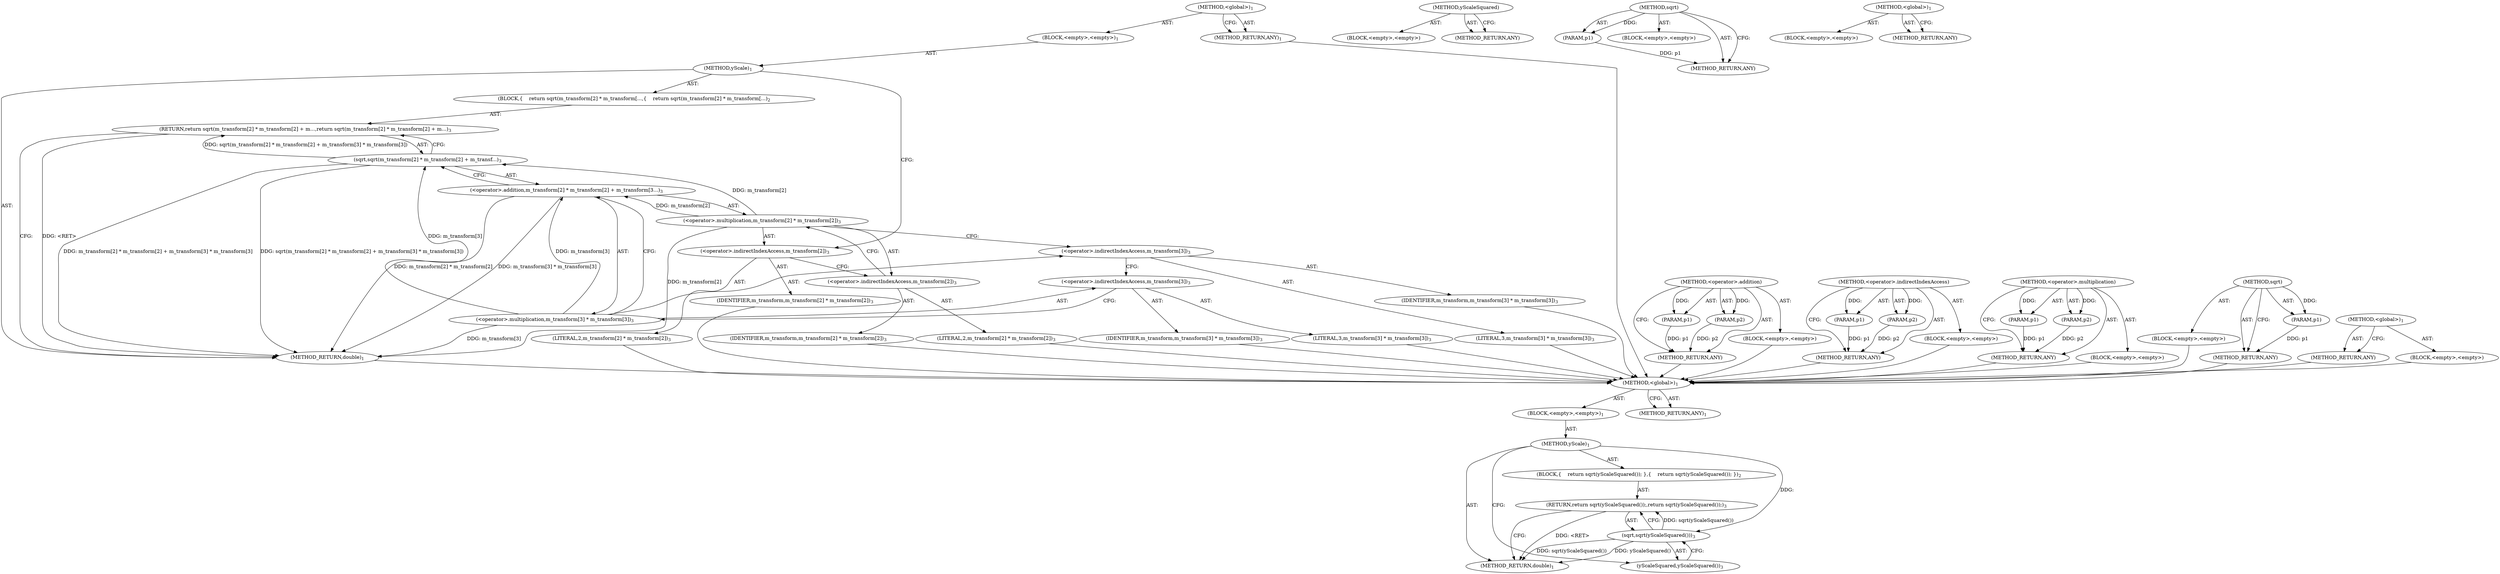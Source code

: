 digraph "&lt;global&gt;" {
vulnerable_6 [label=<(METHOD,&lt;global&gt;)<SUB>1</SUB>>];
vulnerable_7 [label=<(BLOCK,&lt;empty&gt;,&lt;empty&gt;)<SUB>1</SUB>>];
vulnerable_8 [label=<(METHOD,yScale)<SUB>1</SUB>>];
vulnerable_9 [label=<(BLOCK,{
    return sqrt(m_transform[2] * m_transform[...,{
    return sqrt(m_transform[2] * m_transform[...)<SUB>2</SUB>>];
vulnerable_10 [label=<(RETURN,return sqrt(m_transform[2] * m_transform[2] + m...,return sqrt(m_transform[2] * m_transform[2] + m...)<SUB>3</SUB>>];
vulnerable_11 [label=<(sqrt,sqrt(m_transform[2] * m_transform[2] + m_transf...)<SUB>3</SUB>>];
vulnerable_12 [label=<(&lt;operator&gt;.addition,m_transform[2] * m_transform[2] + m_transform[3...)<SUB>3</SUB>>];
vulnerable_13 [label=<(&lt;operator&gt;.multiplication,m_transform[2] * m_transform[2])<SUB>3</SUB>>];
vulnerable_14 [label=<(&lt;operator&gt;.indirectIndexAccess,m_transform[2])<SUB>3</SUB>>];
vulnerable_15 [label=<(IDENTIFIER,m_transform,m_transform[2] * m_transform[2])<SUB>3</SUB>>];
vulnerable_16 [label=<(LITERAL,2,m_transform[2] * m_transform[2])<SUB>3</SUB>>];
vulnerable_17 [label=<(&lt;operator&gt;.indirectIndexAccess,m_transform[2])<SUB>3</SUB>>];
vulnerable_18 [label=<(IDENTIFIER,m_transform,m_transform[2] * m_transform[2])<SUB>3</SUB>>];
vulnerable_19 [label=<(LITERAL,2,m_transform[2] * m_transform[2])<SUB>3</SUB>>];
vulnerable_20 [label=<(&lt;operator&gt;.multiplication,m_transform[3] * m_transform[3])<SUB>3</SUB>>];
vulnerable_21 [label=<(&lt;operator&gt;.indirectIndexAccess,m_transform[3])<SUB>3</SUB>>];
vulnerable_22 [label=<(IDENTIFIER,m_transform,m_transform[3] * m_transform[3])<SUB>3</SUB>>];
vulnerable_23 [label=<(LITERAL,3,m_transform[3] * m_transform[3])<SUB>3</SUB>>];
vulnerable_24 [label=<(&lt;operator&gt;.indirectIndexAccess,m_transform[3])<SUB>3</SUB>>];
vulnerable_25 [label=<(IDENTIFIER,m_transform,m_transform[3] * m_transform[3])<SUB>3</SUB>>];
vulnerable_26 [label=<(LITERAL,3,m_transform[3] * m_transform[3])<SUB>3</SUB>>];
vulnerable_27 [label=<(METHOD_RETURN,double)<SUB>1</SUB>>];
vulnerable_29 [label=<(METHOD_RETURN,ANY)<SUB>1</SUB>>];
vulnerable_50 [label=<(METHOD,&lt;operator&gt;.addition)>];
vulnerable_51 [label=<(PARAM,p1)>];
vulnerable_52 [label=<(PARAM,p2)>];
vulnerable_53 [label=<(BLOCK,&lt;empty&gt;,&lt;empty&gt;)>];
vulnerable_54 [label=<(METHOD_RETURN,ANY)>];
vulnerable_60 [label=<(METHOD,&lt;operator&gt;.indirectIndexAccess)>];
vulnerable_61 [label=<(PARAM,p1)>];
vulnerable_62 [label=<(PARAM,p2)>];
vulnerable_63 [label=<(BLOCK,&lt;empty&gt;,&lt;empty&gt;)>];
vulnerable_64 [label=<(METHOD_RETURN,ANY)>];
vulnerable_55 [label=<(METHOD,&lt;operator&gt;.multiplication)>];
vulnerable_56 [label=<(PARAM,p1)>];
vulnerable_57 [label=<(PARAM,p2)>];
vulnerable_58 [label=<(BLOCK,&lt;empty&gt;,&lt;empty&gt;)>];
vulnerable_59 [label=<(METHOD_RETURN,ANY)>];
vulnerable_46 [label=<(METHOD,sqrt)>];
vulnerable_47 [label=<(PARAM,p1)>];
vulnerable_48 [label=<(BLOCK,&lt;empty&gt;,&lt;empty&gt;)>];
vulnerable_49 [label=<(METHOD_RETURN,ANY)>];
vulnerable_40 [label=<(METHOD,&lt;global&gt;)<SUB>1</SUB>>];
vulnerable_41 [label=<(BLOCK,&lt;empty&gt;,&lt;empty&gt;)>];
vulnerable_42 [label=<(METHOD_RETURN,ANY)>];
fixed_6 [label=<(METHOD,&lt;global&gt;)<SUB>1</SUB>>];
fixed_7 [label=<(BLOCK,&lt;empty&gt;,&lt;empty&gt;)<SUB>1</SUB>>];
fixed_8 [label=<(METHOD,yScale)<SUB>1</SUB>>];
fixed_9 [label=<(BLOCK,{
    return sqrt(yScaleSquared());
 },{
    return sqrt(yScaleSquared());
 })<SUB>2</SUB>>];
fixed_10 [label=<(RETURN,return sqrt(yScaleSquared());,return sqrt(yScaleSquared());)<SUB>3</SUB>>];
fixed_11 [label=<(sqrt,sqrt(yScaleSquared()))<SUB>3</SUB>>];
fixed_12 [label=<(yScaleSquared,yScaleSquared())<SUB>3</SUB>>];
fixed_13 [label=<(METHOD_RETURN,double)<SUB>1</SUB>>];
fixed_15 [label=<(METHOD_RETURN,ANY)<SUB>1</SUB>>];
fixed_34 [label=<(METHOD,yScaleSquared)>];
fixed_35 [label=<(BLOCK,&lt;empty&gt;,&lt;empty&gt;)>];
fixed_36 [label=<(METHOD_RETURN,ANY)>];
fixed_30 [label=<(METHOD,sqrt)>];
fixed_31 [label=<(PARAM,p1)>];
fixed_32 [label=<(BLOCK,&lt;empty&gt;,&lt;empty&gt;)>];
fixed_33 [label=<(METHOD_RETURN,ANY)>];
fixed_24 [label=<(METHOD,&lt;global&gt;)<SUB>1</SUB>>];
fixed_25 [label=<(BLOCK,&lt;empty&gt;,&lt;empty&gt;)>];
fixed_26 [label=<(METHOD_RETURN,ANY)>];
vulnerable_6 -> vulnerable_7  [key=0, label="AST: "];
vulnerable_6 -> vulnerable_29  [key=0, label="AST: "];
vulnerable_6 -> vulnerable_29  [key=1, label="CFG: "];
vulnerable_7 -> vulnerable_8  [key=0, label="AST: "];
vulnerable_8 -> vulnerable_9  [key=0, label="AST: "];
vulnerable_8 -> vulnerable_27  [key=0, label="AST: "];
vulnerable_8 -> vulnerable_14  [key=0, label="CFG: "];
vulnerable_9 -> vulnerable_10  [key=0, label="AST: "];
vulnerable_10 -> vulnerable_11  [key=0, label="AST: "];
vulnerable_10 -> vulnerable_27  [key=0, label="CFG: "];
vulnerable_10 -> vulnerable_27  [key=1, label="DDG: &lt;RET&gt;"];
vulnerable_11 -> vulnerable_12  [key=0, label="AST: "];
vulnerable_11 -> vulnerable_10  [key=0, label="CFG: "];
vulnerable_11 -> vulnerable_10  [key=1, label="DDG: sqrt(m_transform[2] * m_transform[2] + m_transform[3] * m_transform[3])"];
vulnerable_11 -> vulnerable_27  [key=0, label="DDG: m_transform[2] * m_transform[2] + m_transform[3] * m_transform[3]"];
vulnerable_11 -> vulnerable_27  [key=1, label="DDG: sqrt(m_transform[2] * m_transform[2] + m_transform[3] * m_transform[3])"];
vulnerable_12 -> vulnerable_13  [key=0, label="AST: "];
vulnerable_12 -> vulnerable_20  [key=0, label="AST: "];
vulnerable_12 -> vulnerable_11  [key=0, label="CFG: "];
vulnerable_12 -> vulnerable_27  [key=0, label="DDG: m_transform[2] * m_transform[2]"];
vulnerable_12 -> vulnerable_27  [key=1, label="DDG: m_transform[3] * m_transform[3]"];
vulnerable_13 -> vulnerable_14  [key=0, label="AST: "];
vulnerable_13 -> vulnerable_17  [key=0, label="AST: "];
vulnerable_13 -> vulnerable_21  [key=0, label="CFG: "];
vulnerable_13 -> vulnerable_27  [key=0, label="DDG: m_transform[2]"];
vulnerable_13 -> vulnerable_11  [key=0, label="DDG: m_transform[2]"];
vulnerable_13 -> vulnerable_12  [key=0, label="DDG: m_transform[2]"];
vulnerable_14 -> vulnerable_15  [key=0, label="AST: "];
vulnerable_14 -> vulnerable_16  [key=0, label="AST: "];
vulnerable_14 -> vulnerable_17  [key=0, label="CFG: "];
vulnerable_15 -> fixed_6  [key=0];
vulnerable_16 -> fixed_6  [key=0];
vulnerable_17 -> vulnerable_18  [key=0, label="AST: "];
vulnerable_17 -> vulnerable_19  [key=0, label="AST: "];
vulnerable_17 -> vulnerable_13  [key=0, label="CFG: "];
vulnerable_18 -> fixed_6  [key=0];
vulnerable_19 -> fixed_6  [key=0];
vulnerable_20 -> vulnerable_21  [key=0, label="AST: "];
vulnerable_20 -> vulnerable_24  [key=0, label="AST: "];
vulnerable_20 -> vulnerable_12  [key=0, label="CFG: "];
vulnerable_20 -> vulnerable_12  [key=1, label="DDG: m_transform[3]"];
vulnerable_20 -> vulnerable_27  [key=0, label="DDG: m_transform[3]"];
vulnerable_20 -> vulnerable_11  [key=0, label="DDG: m_transform[3]"];
vulnerable_21 -> vulnerable_22  [key=0, label="AST: "];
vulnerable_21 -> vulnerable_23  [key=0, label="AST: "];
vulnerable_21 -> vulnerable_24  [key=0, label="CFG: "];
vulnerable_22 -> fixed_6  [key=0];
vulnerable_23 -> fixed_6  [key=0];
vulnerable_24 -> vulnerable_25  [key=0, label="AST: "];
vulnerable_24 -> vulnerable_26  [key=0, label="AST: "];
vulnerable_24 -> vulnerable_20  [key=0, label="CFG: "];
vulnerable_25 -> fixed_6  [key=0];
vulnerable_26 -> fixed_6  [key=0];
vulnerable_27 -> fixed_6  [key=0];
vulnerable_29 -> fixed_6  [key=0];
vulnerable_50 -> vulnerable_51  [key=0, label="AST: "];
vulnerable_50 -> vulnerable_51  [key=1, label="DDG: "];
vulnerable_50 -> vulnerable_53  [key=0, label="AST: "];
vulnerable_50 -> vulnerable_52  [key=0, label="AST: "];
vulnerable_50 -> vulnerable_52  [key=1, label="DDG: "];
vulnerable_50 -> vulnerable_54  [key=0, label="AST: "];
vulnerable_50 -> vulnerable_54  [key=1, label="CFG: "];
vulnerable_51 -> vulnerable_54  [key=0, label="DDG: p1"];
vulnerable_52 -> vulnerable_54  [key=0, label="DDG: p2"];
vulnerable_53 -> fixed_6  [key=0];
vulnerable_54 -> fixed_6  [key=0];
vulnerable_60 -> vulnerable_61  [key=0, label="AST: "];
vulnerable_60 -> vulnerable_61  [key=1, label="DDG: "];
vulnerable_60 -> vulnerable_63  [key=0, label="AST: "];
vulnerable_60 -> vulnerable_62  [key=0, label="AST: "];
vulnerable_60 -> vulnerable_62  [key=1, label="DDG: "];
vulnerable_60 -> vulnerable_64  [key=0, label="AST: "];
vulnerable_60 -> vulnerable_64  [key=1, label="CFG: "];
vulnerable_61 -> vulnerable_64  [key=0, label="DDG: p1"];
vulnerable_62 -> vulnerable_64  [key=0, label="DDG: p2"];
vulnerable_63 -> fixed_6  [key=0];
vulnerable_64 -> fixed_6  [key=0];
vulnerable_55 -> vulnerable_56  [key=0, label="AST: "];
vulnerable_55 -> vulnerable_56  [key=1, label="DDG: "];
vulnerable_55 -> vulnerable_58  [key=0, label="AST: "];
vulnerable_55 -> vulnerable_57  [key=0, label="AST: "];
vulnerable_55 -> vulnerable_57  [key=1, label="DDG: "];
vulnerable_55 -> vulnerable_59  [key=0, label="AST: "];
vulnerable_55 -> vulnerable_59  [key=1, label="CFG: "];
vulnerable_56 -> vulnerable_59  [key=0, label="DDG: p1"];
vulnerable_57 -> vulnerable_59  [key=0, label="DDG: p2"];
vulnerable_58 -> fixed_6  [key=0];
vulnerable_59 -> fixed_6  [key=0];
vulnerable_46 -> vulnerable_47  [key=0, label="AST: "];
vulnerable_46 -> vulnerable_47  [key=1, label="DDG: "];
vulnerable_46 -> vulnerable_48  [key=0, label="AST: "];
vulnerable_46 -> vulnerable_49  [key=0, label="AST: "];
vulnerable_46 -> vulnerable_49  [key=1, label="CFG: "];
vulnerable_47 -> vulnerable_49  [key=0, label="DDG: p1"];
vulnerable_48 -> fixed_6  [key=0];
vulnerable_49 -> fixed_6  [key=0];
vulnerable_40 -> vulnerable_41  [key=0, label="AST: "];
vulnerable_40 -> vulnerable_42  [key=0, label="AST: "];
vulnerable_40 -> vulnerable_42  [key=1, label="CFG: "];
vulnerable_41 -> fixed_6  [key=0];
vulnerable_42 -> fixed_6  [key=0];
fixed_6 -> fixed_7  [key=0, label="AST: "];
fixed_6 -> fixed_15  [key=0, label="AST: "];
fixed_6 -> fixed_15  [key=1, label="CFG: "];
fixed_7 -> fixed_8  [key=0, label="AST: "];
fixed_8 -> fixed_9  [key=0, label="AST: "];
fixed_8 -> fixed_13  [key=0, label="AST: "];
fixed_8 -> fixed_12  [key=0, label="CFG: "];
fixed_8 -> fixed_11  [key=0, label="DDG: "];
fixed_9 -> fixed_10  [key=0, label="AST: "];
fixed_10 -> fixed_11  [key=0, label="AST: "];
fixed_10 -> fixed_13  [key=0, label="CFG: "];
fixed_10 -> fixed_13  [key=1, label="DDG: &lt;RET&gt;"];
fixed_11 -> fixed_12  [key=0, label="AST: "];
fixed_11 -> fixed_10  [key=0, label="CFG: "];
fixed_11 -> fixed_10  [key=1, label="DDG: sqrt(yScaleSquared())"];
fixed_11 -> fixed_13  [key=0, label="DDG: yScaleSquared()"];
fixed_11 -> fixed_13  [key=1, label="DDG: sqrt(yScaleSquared())"];
fixed_12 -> fixed_11  [key=0, label="CFG: "];
fixed_34 -> fixed_35  [key=0, label="AST: "];
fixed_34 -> fixed_36  [key=0, label="AST: "];
fixed_34 -> fixed_36  [key=1, label="CFG: "];
fixed_30 -> fixed_31  [key=0, label="AST: "];
fixed_30 -> fixed_31  [key=1, label="DDG: "];
fixed_30 -> fixed_32  [key=0, label="AST: "];
fixed_30 -> fixed_33  [key=0, label="AST: "];
fixed_30 -> fixed_33  [key=1, label="CFG: "];
fixed_31 -> fixed_33  [key=0, label="DDG: p1"];
fixed_24 -> fixed_25  [key=0, label="AST: "];
fixed_24 -> fixed_26  [key=0, label="AST: "];
fixed_24 -> fixed_26  [key=1, label="CFG: "];
}
